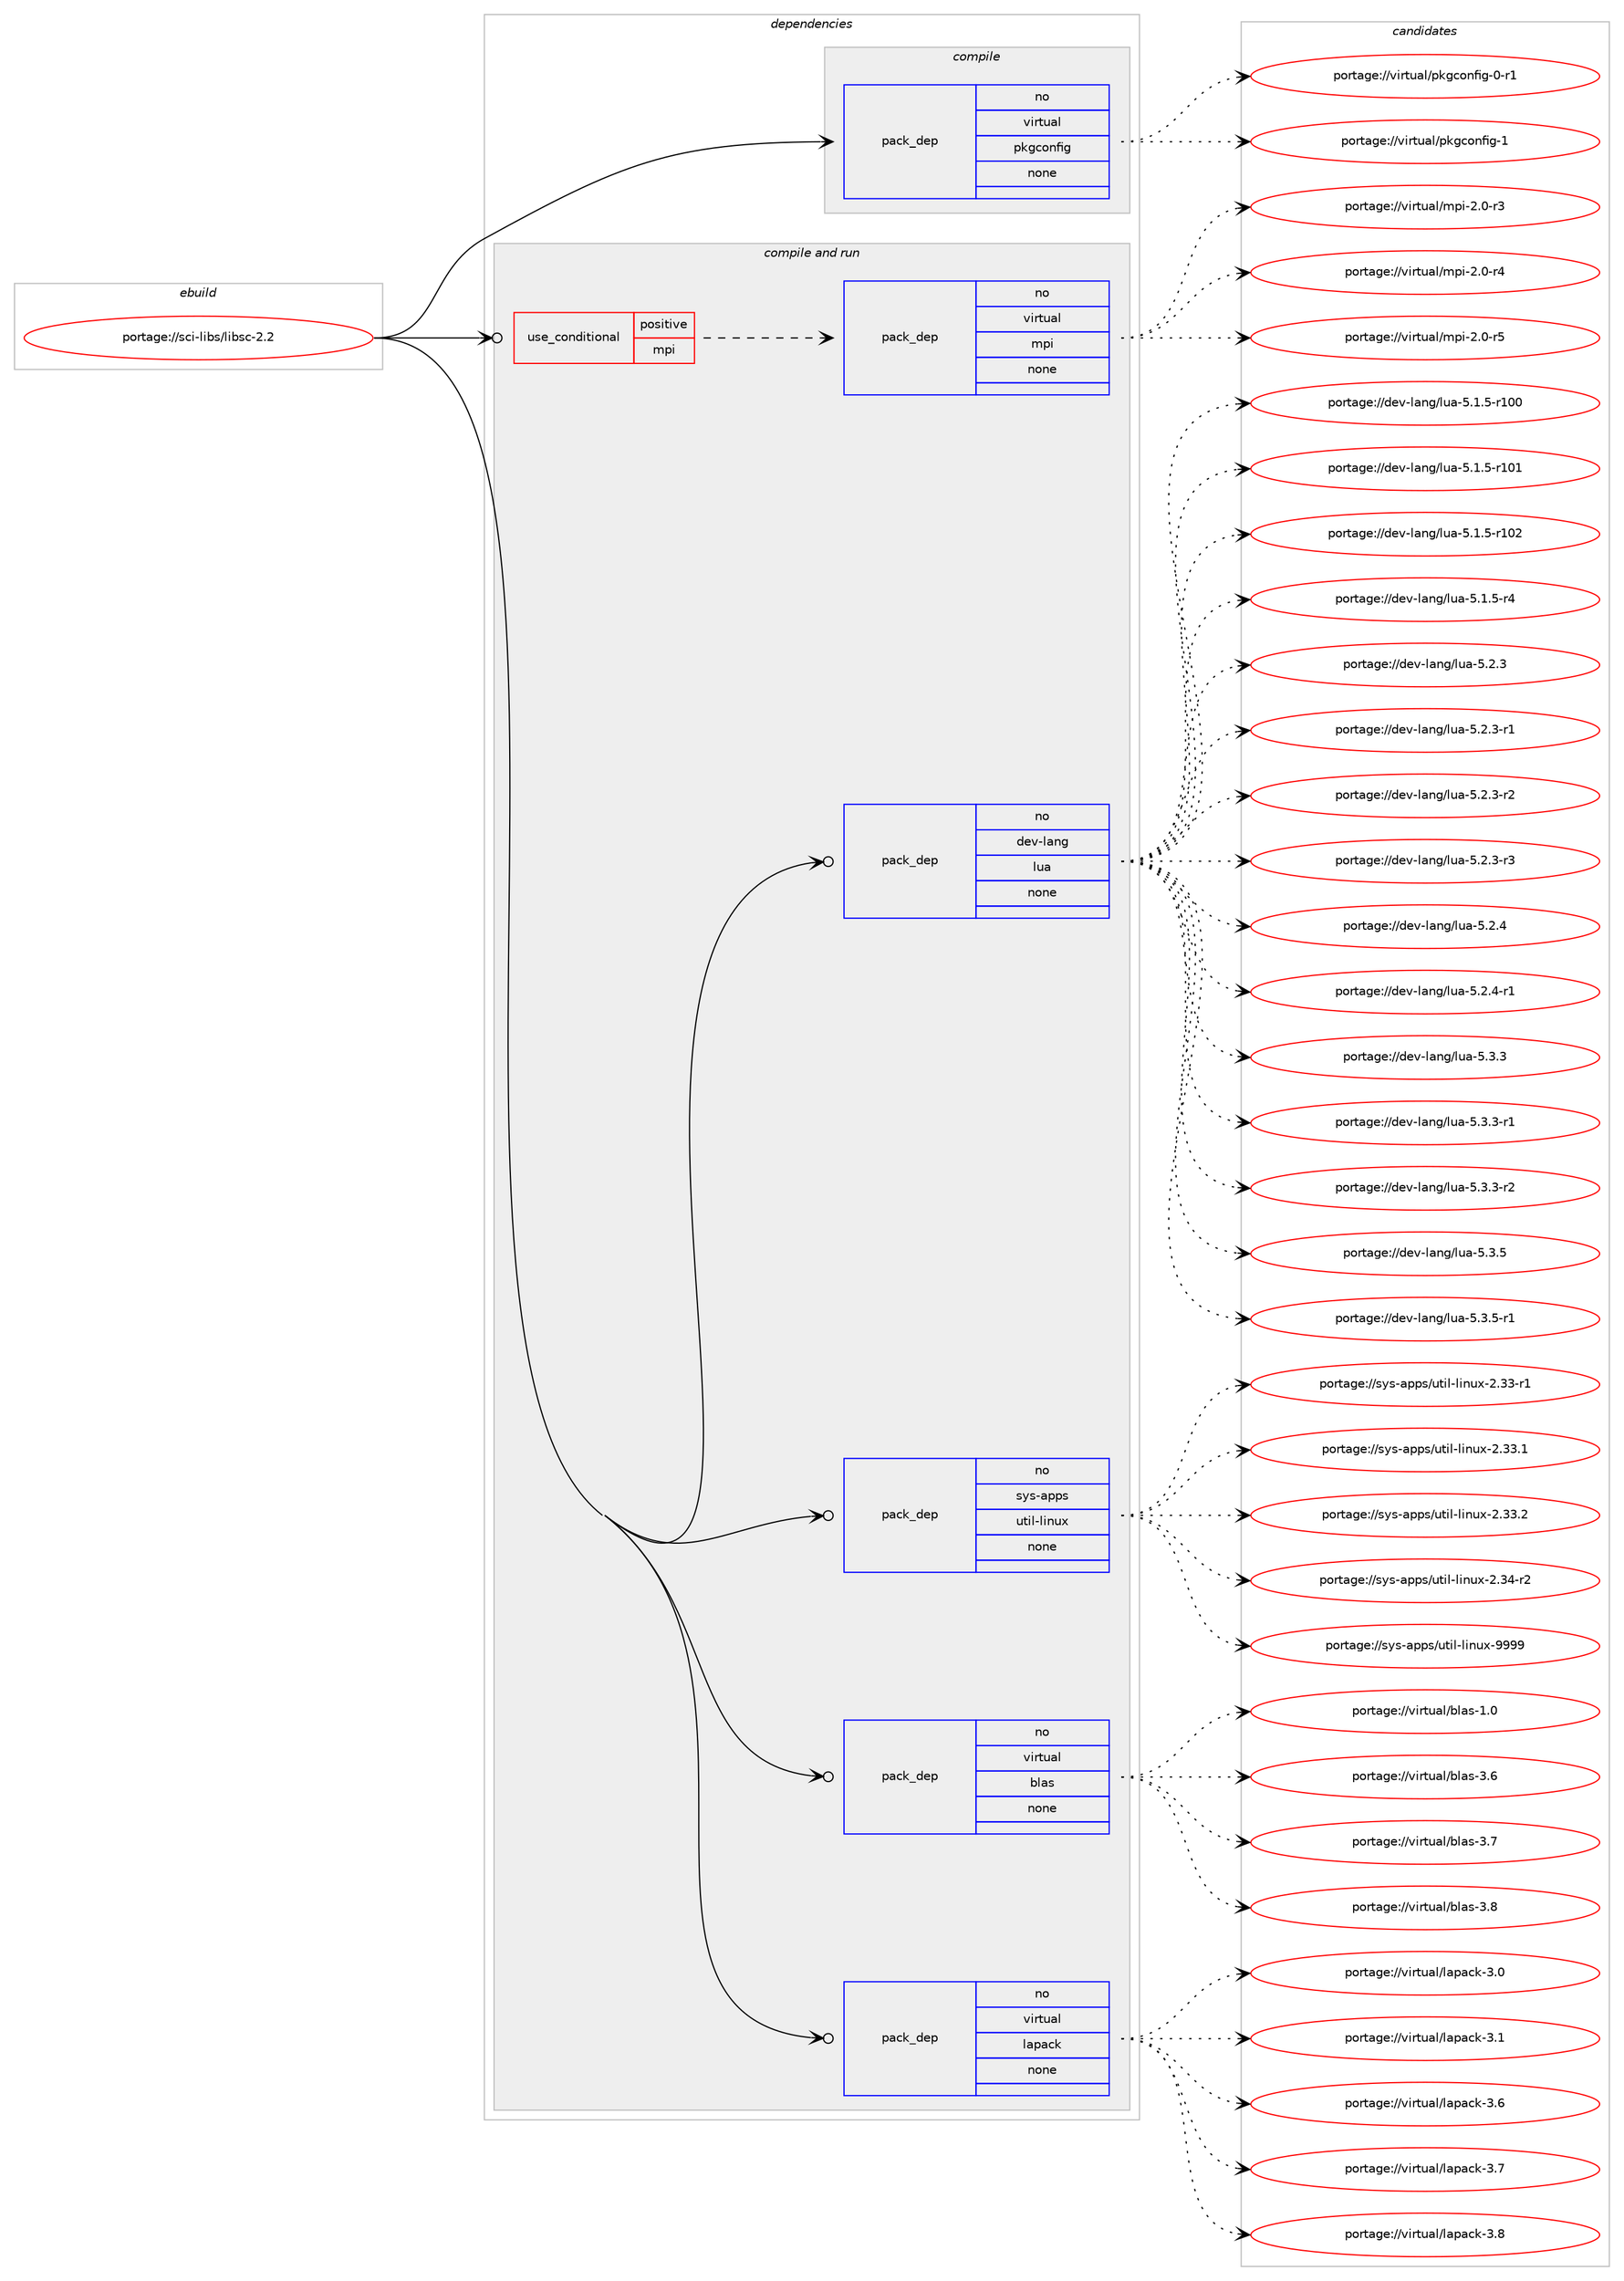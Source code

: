digraph prolog {

# *************
# Graph options
# *************

newrank=true;
concentrate=true;
compound=true;
graph [rankdir=LR,fontname=Helvetica,fontsize=10,ranksep=1.5];#, ranksep=2.5, nodesep=0.2];
edge  [arrowhead=vee];
node  [fontname=Helvetica,fontsize=10];

# **********
# The ebuild
# **********

subgraph cluster_leftcol {
color=gray;
rank=same;
label=<<i>ebuild</i>>;
id [label="portage://sci-libs/libsc-2.2", color=red, width=4, href="../sci-libs/libsc-2.2.svg"];
}

# ****************
# The dependencies
# ****************

subgraph cluster_midcol {
color=gray;
label=<<i>dependencies</i>>;
subgraph cluster_compile {
fillcolor="#eeeeee";
style=filled;
label=<<i>compile</i>>;
subgraph pack287432 {
dependency390771 [label=<<TABLE BORDER="0" CELLBORDER="1" CELLSPACING="0" CELLPADDING="4" WIDTH="220"><TR><TD ROWSPAN="6" CELLPADDING="30">pack_dep</TD></TR><TR><TD WIDTH="110">no</TD></TR><TR><TD>virtual</TD></TR><TR><TD>pkgconfig</TD></TR><TR><TD>none</TD></TR><TR><TD></TD></TR></TABLE>>, shape=none, color=blue];
}
id:e -> dependency390771:w [weight=20,style="solid",arrowhead="vee"];
}
subgraph cluster_compileandrun {
fillcolor="#eeeeee";
style=filled;
label=<<i>compile and run</i>>;
subgraph cond96698 {
dependency390772 [label=<<TABLE BORDER="0" CELLBORDER="1" CELLSPACING="0" CELLPADDING="4"><TR><TD ROWSPAN="3" CELLPADDING="10">use_conditional</TD></TR><TR><TD>positive</TD></TR><TR><TD>mpi</TD></TR></TABLE>>, shape=none, color=red];
subgraph pack287433 {
dependency390773 [label=<<TABLE BORDER="0" CELLBORDER="1" CELLSPACING="0" CELLPADDING="4" WIDTH="220"><TR><TD ROWSPAN="6" CELLPADDING="30">pack_dep</TD></TR><TR><TD WIDTH="110">no</TD></TR><TR><TD>virtual</TD></TR><TR><TD>mpi</TD></TR><TR><TD>none</TD></TR><TR><TD></TD></TR></TABLE>>, shape=none, color=blue];
}
dependency390772:e -> dependency390773:w [weight=20,style="dashed",arrowhead="vee"];
}
id:e -> dependency390772:w [weight=20,style="solid",arrowhead="odotvee"];
subgraph pack287434 {
dependency390774 [label=<<TABLE BORDER="0" CELLBORDER="1" CELLSPACING="0" CELLPADDING="4" WIDTH="220"><TR><TD ROWSPAN="6" CELLPADDING="30">pack_dep</TD></TR><TR><TD WIDTH="110">no</TD></TR><TR><TD>dev-lang</TD></TR><TR><TD>lua</TD></TR><TR><TD>none</TD></TR><TR><TD></TD></TR></TABLE>>, shape=none, color=blue];
}
id:e -> dependency390774:w [weight=20,style="solid",arrowhead="odotvee"];
subgraph pack287435 {
dependency390775 [label=<<TABLE BORDER="0" CELLBORDER="1" CELLSPACING="0" CELLPADDING="4" WIDTH="220"><TR><TD ROWSPAN="6" CELLPADDING="30">pack_dep</TD></TR><TR><TD WIDTH="110">no</TD></TR><TR><TD>sys-apps</TD></TR><TR><TD>util-linux</TD></TR><TR><TD>none</TD></TR><TR><TD></TD></TR></TABLE>>, shape=none, color=blue];
}
id:e -> dependency390775:w [weight=20,style="solid",arrowhead="odotvee"];
subgraph pack287436 {
dependency390776 [label=<<TABLE BORDER="0" CELLBORDER="1" CELLSPACING="0" CELLPADDING="4" WIDTH="220"><TR><TD ROWSPAN="6" CELLPADDING="30">pack_dep</TD></TR><TR><TD WIDTH="110">no</TD></TR><TR><TD>virtual</TD></TR><TR><TD>blas</TD></TR><TR><TD>none</TD></TR><TR><TD></TD></TR></TABLE>>, shape=none, color=blue];
}
id:e -> dependency390776:w [weight=20,style="solid",arrowhead="odotvee"];
subgraph pack287437 {
dependency390777 [label=<<TABLE BORDER="0" CELLBORDER="1" CELLSPACING="0" CELLPADDING="4" WIDTH="220"><TR><TD ROWSPAN="6" CELLPADDING="30">pack_dep</TD></TR><TR><TD WIDTH="110">no</TD></TR><TR><TD>virtual</TD></TR><TR><TD>lapack</TD></TR><TR><TD>none</TD></TR><TR><TD></TD></TR></TABLE>>, shape=none, color=blue];
}
id:e -> dependency390777:w [weight=20,style="solid",arrowhead="odotvee"];
}
subgraph cluster_run {
fillcolor="#eeeeee";
style=filled;
label=<<i>run</i>>;
}
}

# **************
# The candidates
# **************

subgraph cluster_choices {
rank=same;
color=gray;
label=<<i>candidates</i>>;

subgraph choice287432 {
color=black;
nodesep=1;
choiceportage11810511411611797108471121071039911111010210510345484511449 [label="portage://virtual/pkgconfig-0-r1", color=red, width=4,href="../virtual/pkgconfig-0-r1.svg"];
choiceportage1181051141161179710847112107103991111101021051034549 [label="portage://virtual/pkgconfig-1", color=red, width=4,href="../virtual/pkgconfig-1.svg"];
dependency390771:e -> choiceportage11810511411611797108471121071039911111010210510345484511449:w [style=dotted,weight="100"];
dependency390771:e -> choiceportage1181051141161179710847112107103991111101021051034549:w [style=dotted,weight="100"];
}
subgraph choice287433 {
color=black;
nodesep=1;
choiceportage1181051141161179710847109112105455046484511451 [label="portage://virtual/mpi-2.0-r3", color=red, width=4,href="../virtual/mpi-2.0-r3.svg"];
choiceportage1181051141161179710847109112105455046484511452 [label="portage://virtual/mpi-2.0-r4", color=red, width=4,href="../virtual/mpi-2.0-r4.svg"];
choiceportage1181051141161179710847109112105455046484511453 [label="portage://virtual/mpi-2.0-r5", color=red, width=4,href="../virtual/mpi-2.0-r5.svg"];
dependency390773:e -> choiceportage1181051141161179710847109112105455046484511451:w [style=dotted,weight="100"];
dependency390773:e -> choiceportage1181051141161179710847109112105455046484511452:w [style=dotted,weight="100"];
dependency390773:e -> choiceportage1181051141161179710847109112105455046484511453:w [style=dotted,weight="100"];
}
subgraph choice287434 {
color=black;
nodesep=1;
choiceportage1001011184510897110103471081179745534649465345114494848 [label="portage://dev-lang/lua-5.1.5-r100", color=red, width=4,href="../dev-lang/lua-5.1.5-r100.svg"];
choiceportage1001011184510897110103471081179745534649465345114494849 [label="portage://dev-lang/lua-5.1.5-r101", color=red, width=4,href="../dev-lang/lua-5.1.5-r101.svg"];
choiceportage1001011184510897110103471081179745534649465345114494850 [label="portage://dev-lang/lua-5.1.5-r102", color=red, width=4,href="../dev-lang/lua-5.1.5-r102.svg"];
choiceportage100101118451089711010347108117974553464946534511452 [label="portage://dev-lang/lua-5.1.5-r4", color=red, width=4,href="../dev-lang/lua-5.1.5-r4.svg"];
choiceportage10010111845108971101034710811797455346504651 [label="portage://dev-lang/lua-5.2.3", color=red, width=4,href="../dev-lang/lua-5.2.3.svg"];
choiceportage100101118451089711010347108117974553465046514511449 [label="portage://dev-lang/lua-5.2.3-r1", color=red, width=4,href="../dev-lang/lua-5.2.3-r1.svg"];
choiceportage100101118451089711010347108117974553465046514511450 [label="portage://dev-lang/lua-5.2.3-r2", color=red, width=4,href="../dev-lang/lua-5.2.3-r2.svg"];
choiceportage100101118451089711010347108117974553465046514511451 [label="portage://dev-lang/lua-5.2.3-r3", color=red, width=4,href="../dev-lang/lua-5.2.3-r3.svg"];
choiceportage10010111845108971101034710811797455346504652 [label="portage://dev-lang/lua-5.2.4", color=red, width=4,href="../dev-lang/lua-5.2.4.svg"];
choiceportage100101118451089711010347108117974553465046524511449 [label="portage://dev-lang/lua-5.2.4-r1", color=red, width=4,href="../dev-lang/lua-5.2.4-r1.svg"];
choiceportage10010111845108971101034710811797455346514651 [label="portage://dev-lang/lua-5.3.3", color=red, width=4,href="../dev-lang/lua-5.3.3.svg"];
choiceportage100101118451089711010347108117974553465146514511449 [label="portage://dev-lang/lua-5.3.3-r1", color=red, width=4,href="../dev-lang/lua-5.3.3-r1.svg"];
choiceportage100101118451089711010347108117974553465146514511450 [label="portage://dev-lang/lua-5.3.3-r2", color=red, width=4,href="../dev-lang/lua-5.3.3-r2.svg"];
choiceportage10010111845108971101034710811797455346514653 [label="portage://dev-lang/lua-5.3.5", color=red, width=4,href="../dev-lang/lua-5.3.5.svg"];
choiceportage100101118451089711010347108117974553465146534511449 [label="portage://dev-lang/lua-5.3.5-r1", color=red, width=4,href="../dev-lang/lua-5.3.5-r1.svg"];
dependency390774:e -> choiceportage1001011184510897110103471081179745534649465345114494848:w [style=dotted,weight="100"];
dependency390774:e -> choiceportage1001011184510897110103471081179745534649465345114494849:w [style=dotted,weight="100"];
dependency390774:e -> choiceportage1001011184510897110103471081179745534649465345114494850:w [style=dotted,weight="100"];
dependency390774:e -> choiceportage100101118451089711010347108117974553464946534511452:w [style=dotted,weight="100"];
dependency390774:e -> choiceportage10010111845108971101034710811797455346504651:w [style=dotted,weight="100"];
dependency390774:e -> choiceportage100101118451089711010347108117974553465046514511449:w [style=dotted,weight="100"];
dependency390774:e -> choiceportage100101118451089711010347108117974553465046514511450:w [style=dotted,weight="100"];
dependency390774:e -> choiceportage100101118451089711010347108117974553465046514511451:w [style=dotted,weight="100"];
dependency390774:e -> choiceportage10010111845108971101034710811797455346504652:w [style=dotted,weight="100"];
dependency390774:e -> choiceportage100101118451089711010347108117974553465046524511449:w [style=dotted,weight="100"];
dependency390774:e -> choiceportage10010111845108971101034710811797455346514651:w [style=dotted,weight="100"];
dependency390774:e -> choiceportage100101118451089711010347108117974553465146514511449:w [style=dotted,weight="100"];
dependency390774:e -> choiceportage100101118451089711010347108117974553465146514511450:w [style=dotted,weight="100"];
dependency390774:e -> choiceportage10010111845108971101034710811797455346514653:w [style=dotted,weight="100"];
dependency390774:e -> choiceportage100101118451089711010347108117974553465146534511449:w [style=dotted,weight="100"];
}
subgraph choice287435 {
color=black;
nodesep=1;
choiceportage1151211154597112112115471171161051084510810511011712045504651514511449 [label="portage://sys-apps/util-linux-2.33-r1", color=red, width=4,href="../sys-apps/util-linux-2.33-r1.svg"];
choiceportage1151211154597112112115471171161051084510810511011712045504651514649 [label="portage://sys-apps/util-linux-2.33.1", color=red, width=4,href="../sys-apps/util-linux-2.33.1.svg"];
choiceportage1151211154597112112115471171161051084510810511011712045504651514650 [label="portage://sys-apps/util-linux-2.33.2", color=red, width=4,href="../sys-apps/util-linux-2.33.2.svg"];
choiceportage1151211154597112112115471171161051084510810511011712045504651524511450 [label="portage://sys-apps/util-linux-2.34-r2", color=red, width=4,href="../sys-apps/util-linux-2.34-r2.svg"];
choiceportage115121115459711211211547117116105108451081051101171204557575757 [label="portage://sys-apps/util-linux-9999", color=red, width=4,href="../sys-apps/util-linux-9999.svg"];
dependency390775:e -> choiceportage1151211154597112112115471171161051084510810511011712045504651514511449:w [style=dotted,weight="100"];
dependency390775:e -> choiceportage1151211154597112112115471171161051084510810511011712045504651514649:w [style=dotted,weight="100"];
dependency390775:e -> choiceportage1151211154597112112115471171161051084510810511011712045504651514650:w [style=dotted,weight="100"];
dependency390775:e -> choiceportage1151211154597112112115471171161051084510810511011712045504651524511450:w [style=dotted,weight="100"];
dependency390775:e -> choiceportage115121115459711211211547117116105108451081051101171204557575757:w [style=dotted,weight="100"];
}
subgraph choice287436 {
color=black;
nodesep=1;
choiceportage1181051141161179710847981089711545494648 [label="portage://virtual/blas-1.0", color=red, width=4,href="../virtual/blas-1.0.svg"];
choiceportage1181051141161179710847981089711545514654 [label="portage://virtual/blas-3.6", color=red, width=4,href="../virtual/blas-3.6.svg"];
choiceportage1181051141161179710847981089711545514655 [label="portage://virtual/blas-3.7", color=red, width=4,href="../virtual/blas-3.7.svg"];
choiceportage1181051141161179710847981089711545514656 [label="portage://virtual/blas-3.8", color=red, width=4,href="../virtual/blas-3.8.svg"];
dependency390776:e -> choiceportage1181051141161179710847981089711545494648:w [style=dotted,weight="100"];
dependency390776:e -> choiceportage1181051141161179710847981089711545514654:w [style=dotted,weight="100"];
dependency390776:e -> choiceportage1181051141161179710847981089711545514655:w [style=dotted,weight="100"];
dependency390776:e -> choiceportage1181051141161179710847981089711545514656:w [style=dotted,weight="100"];
}
subgraph choice287437 {
color=black;
nodesep=1;
choiceportage118105114116117971084710897112979910745514648 [label="portage://virtual/lapack-3.0", color=red, width=4,href="../virtual/lapack-3.0.svg"];
choiceportage118105114116117971084710897112979910745514649 [label="portage://virtual/lapack-3.1", color=red, width=4,href="../virtual/lapack-3.1.svg"];
choiceportage118105114116117971084710897112979910745514654 [label="portage://virtual/lapack-3.6", color=red, width=4,href="../virtual/lapack-3.6.svg"];
choiceportage118105114116117971084710897112979910745514655 [label="portage://virtual/lapack-3.7", color=red, width=4,href="../virtual/lapack-3.7.svg"];
choiceportage118105114116117971084710897112979910745514656 [label="portage://virtual/lapack-3.8", color=red, width=4,href="../virtual/lapack-3.8.svg"];
dependency390777:e -> choiceportage118105114116117971084710897112979910745514648:w [style=dotted,weight="100"];
dependency390777:e -> choiceportage118105114116117971084710897112979910745514649:w [style=dotted,weight="100"];
dependency390777:e -> choiceportage118105114116117971084710897112979910745514654:w [style=dotted,weight="100"];
dependency390777:e -> choiceportage118105114116117971084710897112979910745514655:w [style=dotted,weight="100"];
dependency390777:e -> choiceportage118105114116117971084710897112979910745514656:w [style=dotted,weight="100"];
}
}

}
